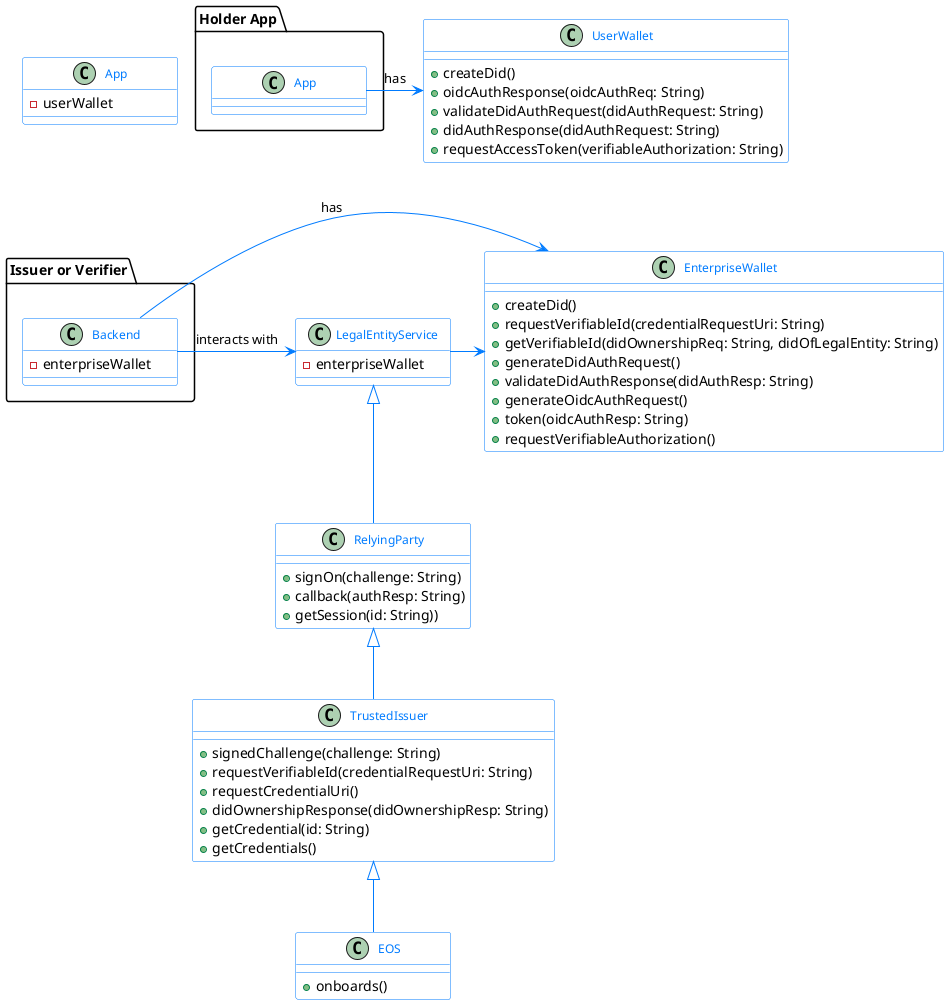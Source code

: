 @startuml
'https://plantuml.com/class-diagram

skinparam classFontColor 007BFF
skinparam classFontSize 12
skinparam classFontName Aapex
skinparam backgroundColor white
skinparam minClassWidth 155
skinparam nodesep 34
skinparam ranksep 70

skinparam class {
BorderColor 007BFF
ArrowColor 007BFF
BackgroundColor white
}

skinparam interface {
BorderColor 007BFF
ArrowColor 007BFF
}

skinparam note {
BorderColor 007BFF
BackgroundColor 7ACFF5
}

package "Issuer or Verifier" {
class Backend {
 - enterpriseWallet
 }
}

Backend -> EnterpriseWallet: has
Backend -> LegalEntityService: interacts with
LegalEntityService -> EnterpriseWallet
LegalEntityService <|-- RelyingParty
RelyingParty <|-- TrustedIssuer
TrustedIssuer <|-- EOS

'EnterpriseWallet ..> EOS: onboards >
'UserWallet ..> EOS: onboards >

package "Holder App" {
class App
}

App -> UserWallet: has

class EnterpriseWallet {
+ createDid()
+ requestVerifiableId(credentialRequestUri: String)
+ getVerifiableId(didOwnershipReq: String, didOfLegalEntity: String)
+ generateDidAuthRequest()
+ validateDidAuthResponse(didAuthResp: String)
+ generateOidcAuthRequest()
+ token(oidcAuthResp: String)
+ requestVerifiableAuthorization()
}

class UserWallet {
+ createDid()
+ oidcAuthResponse(oidcAuthReq: String)
+ validateDidAuthRequest(didAuthRequest: String)
+ didAuthResponse(didAuthRequest: String)
+ requestAccessToken(verifiableAuthorization: String)
}

class LegalEntityService {
 - enterpriseWallet
}

class RelyingParty {
 + signOn(challenge: String)
 + callback(authResp: String)
 + getSession(id: String))
}

class TrustedIssuer {
 + signedChallenge(challenge: String)
 + requestVerifiableId(credentialRequestUri: String)
 + requestCredentialUri()
 + didOwnershipResponse(didOwnershipResp: String)
 + getCredential(id: String)
 + getCredentials()
}

class EOS {
 + onboards()
}

class App {
 - userWallet
}

App -[hidden]- Backend

@enduml
